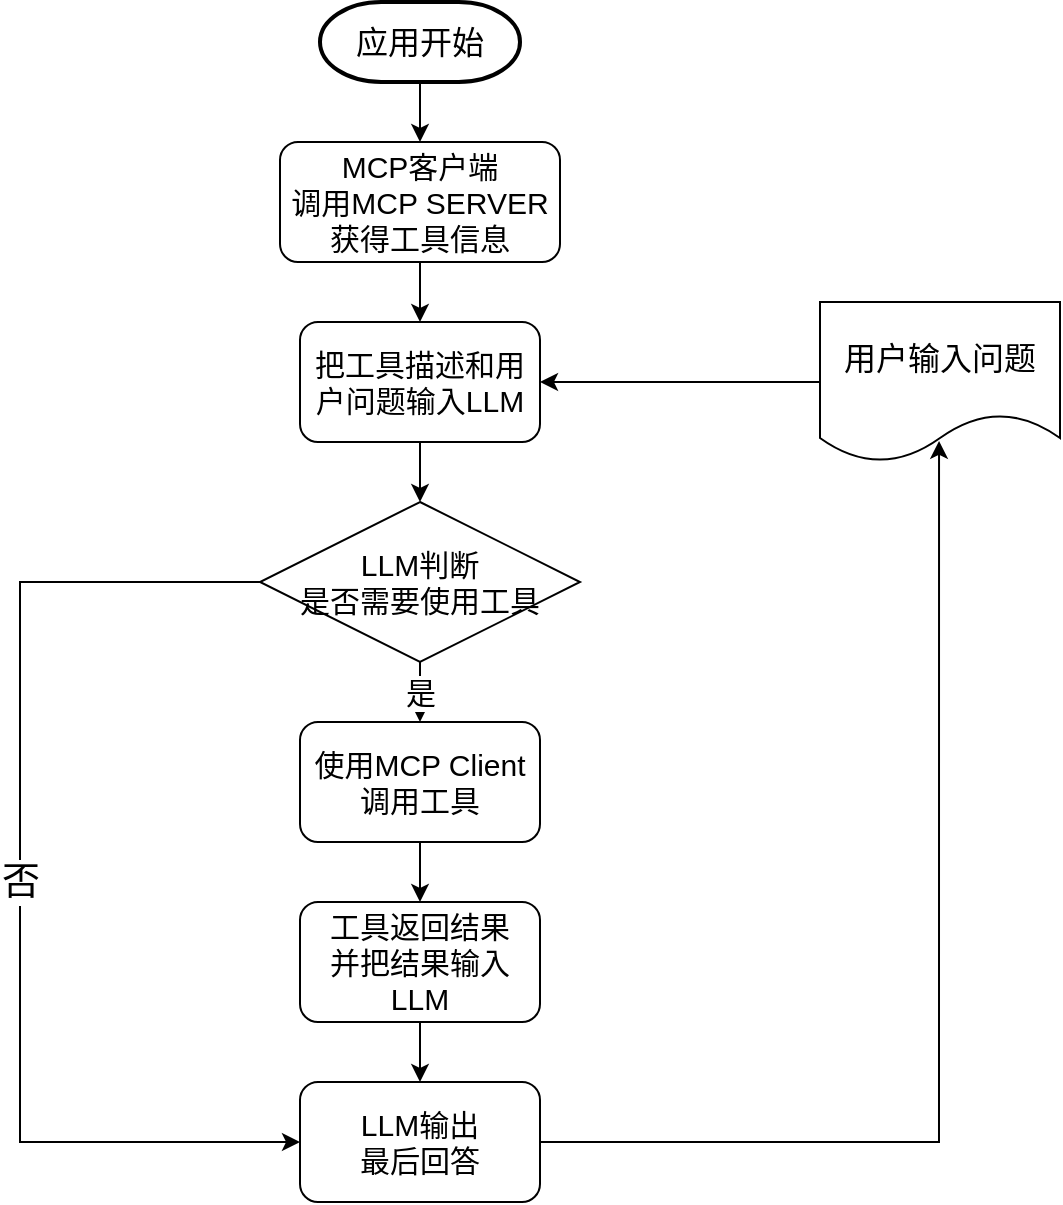 <mxfile version="27.0.6">
  <diagram name="第 1 页" id="OY6KemoRL2oodAjpf0tS">
    <mxGraphModel dx="808" dy="1769" grid="1" gridSize="10" guides="1" tooltips="1" connect="1" arrows="1" fold="1" page="1" pageScale="1" pageWidth="827" pageHeight="1169" math="0" shadow="0">
      <root>
        <mxCell id="0" />
        <mxCell id="1" parent="0" />
        <mxCell id="7RhTvnafXA60cA6STB_F-2" value="&lt;font style=&quot;font-size: 15px;&quot;&gt;是&lt;/font&gt;" style="edgeStyle=orthogonalEdgeStyle;rounded=0;orthogonalLoop=1;jettySize=auto;html=1;entryX=0.5;entryY=0;entryDx=0;entryDy=0;" edge="1" parent="1" source="lwp1otFU_7bIzwF2G85L-1" target="7RhTvnafXA60cA6STB_F-1">
          <mxGeometry relative="1" as="geometry" />
        </mxCell>
        <mxCell id="7RhTvnafXA60cA6STB_F-13" value="&lt;font style=&quot;font-size: 19px;&quot;&gt;否&lt;/font&gt;" style="edgeStyle=orthogonalEdgeStyle;rounded=0;orthogonalLoop=1;jettySize=auto;html=1;entryX=0;entryY=0.5;entryDx=0;entryDy=0;" edge="1" parent="1" source="lwp1otFU_7bIzwF2G85L-1" target="7RhTvnafXA60cA6STB_F-7">
          <mxGeometry relative="1" as="geometry">
            <mxPoint x="230" y="560" as="targetPoint" />
            <Array as="points">
              <mxPoint x="240" y="290" />
              <mxPoint x="240" y="570" />
            </Array>
          </mxGeometry>
        </mxCell>
        <mxCell id="lwp1otFU_7bIzwF2G85L-1" value="&lt;font style=&quot;font-size: 15px;&quot;&gt;LLM判断&lt;/font&gt;&lt;div&gt;&lt;font style=&quot;font-size: 15px;&quot;&gt;是否需要使用工具&lt;/font&gt;&lt;/div&gt;" style="rhombus;whiteSpace=wrap;html=1;" parent="1" vertex="1">
          <mxGeometry x="360" y="250" width="160" height="80" as="geometry" />
        </mxCell>
        <mxCell id="7RhTvnafXA60cA6STB_F-4" style="edgeStyle=orthogonalEdgeStyle;rounded=0;orthogonalLoop=1;jettySize=auto;html=1;entryX=0.5;entryY=0;entryDx=0;entryDy=0;" edge="1" parent="1" source="7RhTvnafXA60cA6STB_F-1" target="7RhTvnafXA60cA6STB_F-3">
          <mxGeometry relative="1" as="geometry" />
        </mxCell>
        <mxCell id="7RhTvnafXA60cA6STB_F-1" value="&lt;font style=&quot;font-size: 15px;&quot;&gt;使用MCP Client&lt;/font&gt;&lt;div&gt;&lt;font style=&quot;font-size: 15px;&quot;&gt;调用工具&lt;/font&gt;&lt;/div&gt;" style="rounded=1;whiteSpace=wrap;html=1;" vertex="1" parent="1">
          <mxGeometry x="380" y="360" width="120" height="60" as="geometry" />
        </mxCell>
        <mxCell id="7RhTvnafXA60cA6STB_F-9" style="edgeStyle=orthogonalEdgeStyle;rounded=0;orthogonalLoop=1;jettySize=auto;html=1;entryX=0.5;entryY=0;entryDx=0;entryDy=0;" edge="1" parent="1" source="7RhTvnafXA60cA6STB_F-3" target="7RhTvnafXA60cA6STB_F-7">
          <mxGeometry relative="1" as="geometry" />
        </mxCell>
        <mxCell id="7RhTvnafXA60cA6STB_F-3" value="&lt;span style=&quot;font-size: 15px;&quot;&gt;工具返回结果&lt;/span&gt;&lt;div&gt;&lt;span style=&quot;font-size: 15px;&quot;&gt;并把结果输入LLM&lt;/span&gt;&lt;/div&gt;" style="rounded=1;whiteSpace=wrap;html=1;" vertex="1" parent="1">
          <mxGeometry x="380" y="450" width="120" height="60" as="geometry" />
        </mxCell>
        <mxCell id="7RhTvnafXA60cA6STB_F-6" style="edgeStyle=orthogonalEdgeStyle;rounded=0;orthogonalLoop=1;jettySize=auto;html=1;entryX=0.5;entryY=0;entryDx=0;entryDy=0;" edge="1" parent="1" source="7RhTvnafXA60cA6STB_F-5" target="lwp1otFU_7bIzwF2G85L-1">
          <mxGeometry relative="1" as="geometry" />
        </mxCell>
        <mxCell id="7RhTvnafXA60cA6STB_F-5" value="&lt;span style=&quot;font-size: 15px;&quot;&gt;把工具描述和用户问题输入LLM&lt;/span&gt;" style="rounded=1;whiteSpace=wrap;html=1;" vertex="1" parent="1">
          <mxGeometry x="380" y="160" width="120" height="60" as="geometry" />
        </mxCell>
        <mxCell id="7RhTvnafXA60cA6STB_F-7" value="&lt;span style=&quot;font-size: 15px;&quot;&gt;LLM输出&lt;/span&gt;&lt;div&gt;&lt;span style=&quot;font-size: 15px;&quot;&gt;最后回答&lt;/span&gt;&lt;/div&gt;" style="rounded=1;whiteSpace=wrap;html=1;" vertex="1" parent="1">
          <mxGeometry x="380" y="540" width="120" height="60" as="geometry" />
        </mxCell>
        <mxCell id="7RhTvnafXA60cA6STB_F-12" style="edgeStyle=orthogonalEdgeStyle;rounded=0;orthogonalLoop=1;jettySize=auto;html=1;entryX=0.5;entryY=0;entryDx=0;entryDy=0;" edge="1" parent="1" source="7RhTvnafXA60cA6STB_F-11" target="7RhTvnafXA60cA6STB_F-5">
          <mxGeometry relative="1" as="geometry" />
        </mxCell>
        <mxCell id="7RhTvnafXA60cA6STB_F-11" value="&lt;span style=&quot;font-size: 15px;&quot;&gt;MCP客户端&lt;/span&gt;&lt;div&gt;&lt;span style=&quot;font-size: 15px;&quot;&gt;调用MCP SERVER获得工具信息&lt;/span&gt;&lt;/div&gt;" style="rounded=1;whiteSpace=wrap;html=1;" vertex="1" parent="1">
          <mxGeometry x="370" y="70" width="140" height="60" as="geometry" />
        </mxCell>
        <mxCell id="7RhTvnafXA60cA6STB_F-15" style="edgeStyle=orthogonalEdgeStyle;rounded=0;orthogonalLoop=1;jettySize=auto;html=1;entryX=1;entryY=0.5;entryDx=0;entryDy=0;" edge="1" parent="1" source="7RhTvnafXA60cA6STB_F-14" target="7RhTvnafXA60cA6STB_F-5">
          <mxGeometry relative="1" as="geometry" />
        </mxCell>
        <mxCell id="7RhTvnafXA60cA6STB_F-14" value="&lt;font style=&quot;font-size: 16px;&quot;&gt;用户输入问题&lt;/font&gt;" style="shape=document;whiteSpace=wrap;html=1;boundedLbl=1;" vertex="1" parent="1">
          <mxGeometry x="640" y="150" width="120" height="80" as="geometry" />
        </mxCell>
        <mxCell id="7RhTvnafXA60cA6STB_F-16" style="edgeStyle=orthogonalEdgeStyle;rounded=0;orthogonalLoop=1;jettySize=auto;html=1;entryX=0.496;entryY=0.868;entryDx=0;entryDy=0;entryPerimeter=0;" edge="1" parent="1" source="7RhTvnafXA60cA6STB_F-7" target="7RhTvnafXA60cA6STB_F-14">
          <mxGeometry relative="1" as="geometry" />
        </mxCell>
        <mxCell id="7RhTvnafXA60cA6STB_F-18" style="edgeStyle=orthogonalEdgeStyle;rounded=0;orthogonalLoop=1;jettySize=auto;html=1;entryX=0.5;entryY=0;entryDx=0;entryDy=0;" edge="1" parent="1" source="7RhTvnafXA60cA6STB_F-17" target="7RhTvnafXA60cA6STB_F-11">
          <mxGeometry relative="1" as="geometry" />
        </mxCell>
        <mxCell id="7RhTvnafXA60cA6STB_F-17" value="&lt;font style=&quot;font-size: 16px;&quot;&gt;应用开始&lt;/font&gt;" style="strokeWidth=2;html=1;shape=mxgraph.flowchart.terminator;whiteSpace=wrap;" vertex="1" parent="1">
          <mxGeometry x="390" width="100" height="40" as="geometry" />
        </mxCell>
      </root>
    </mxGraphModel>
  </diagram>
</mxfile>
